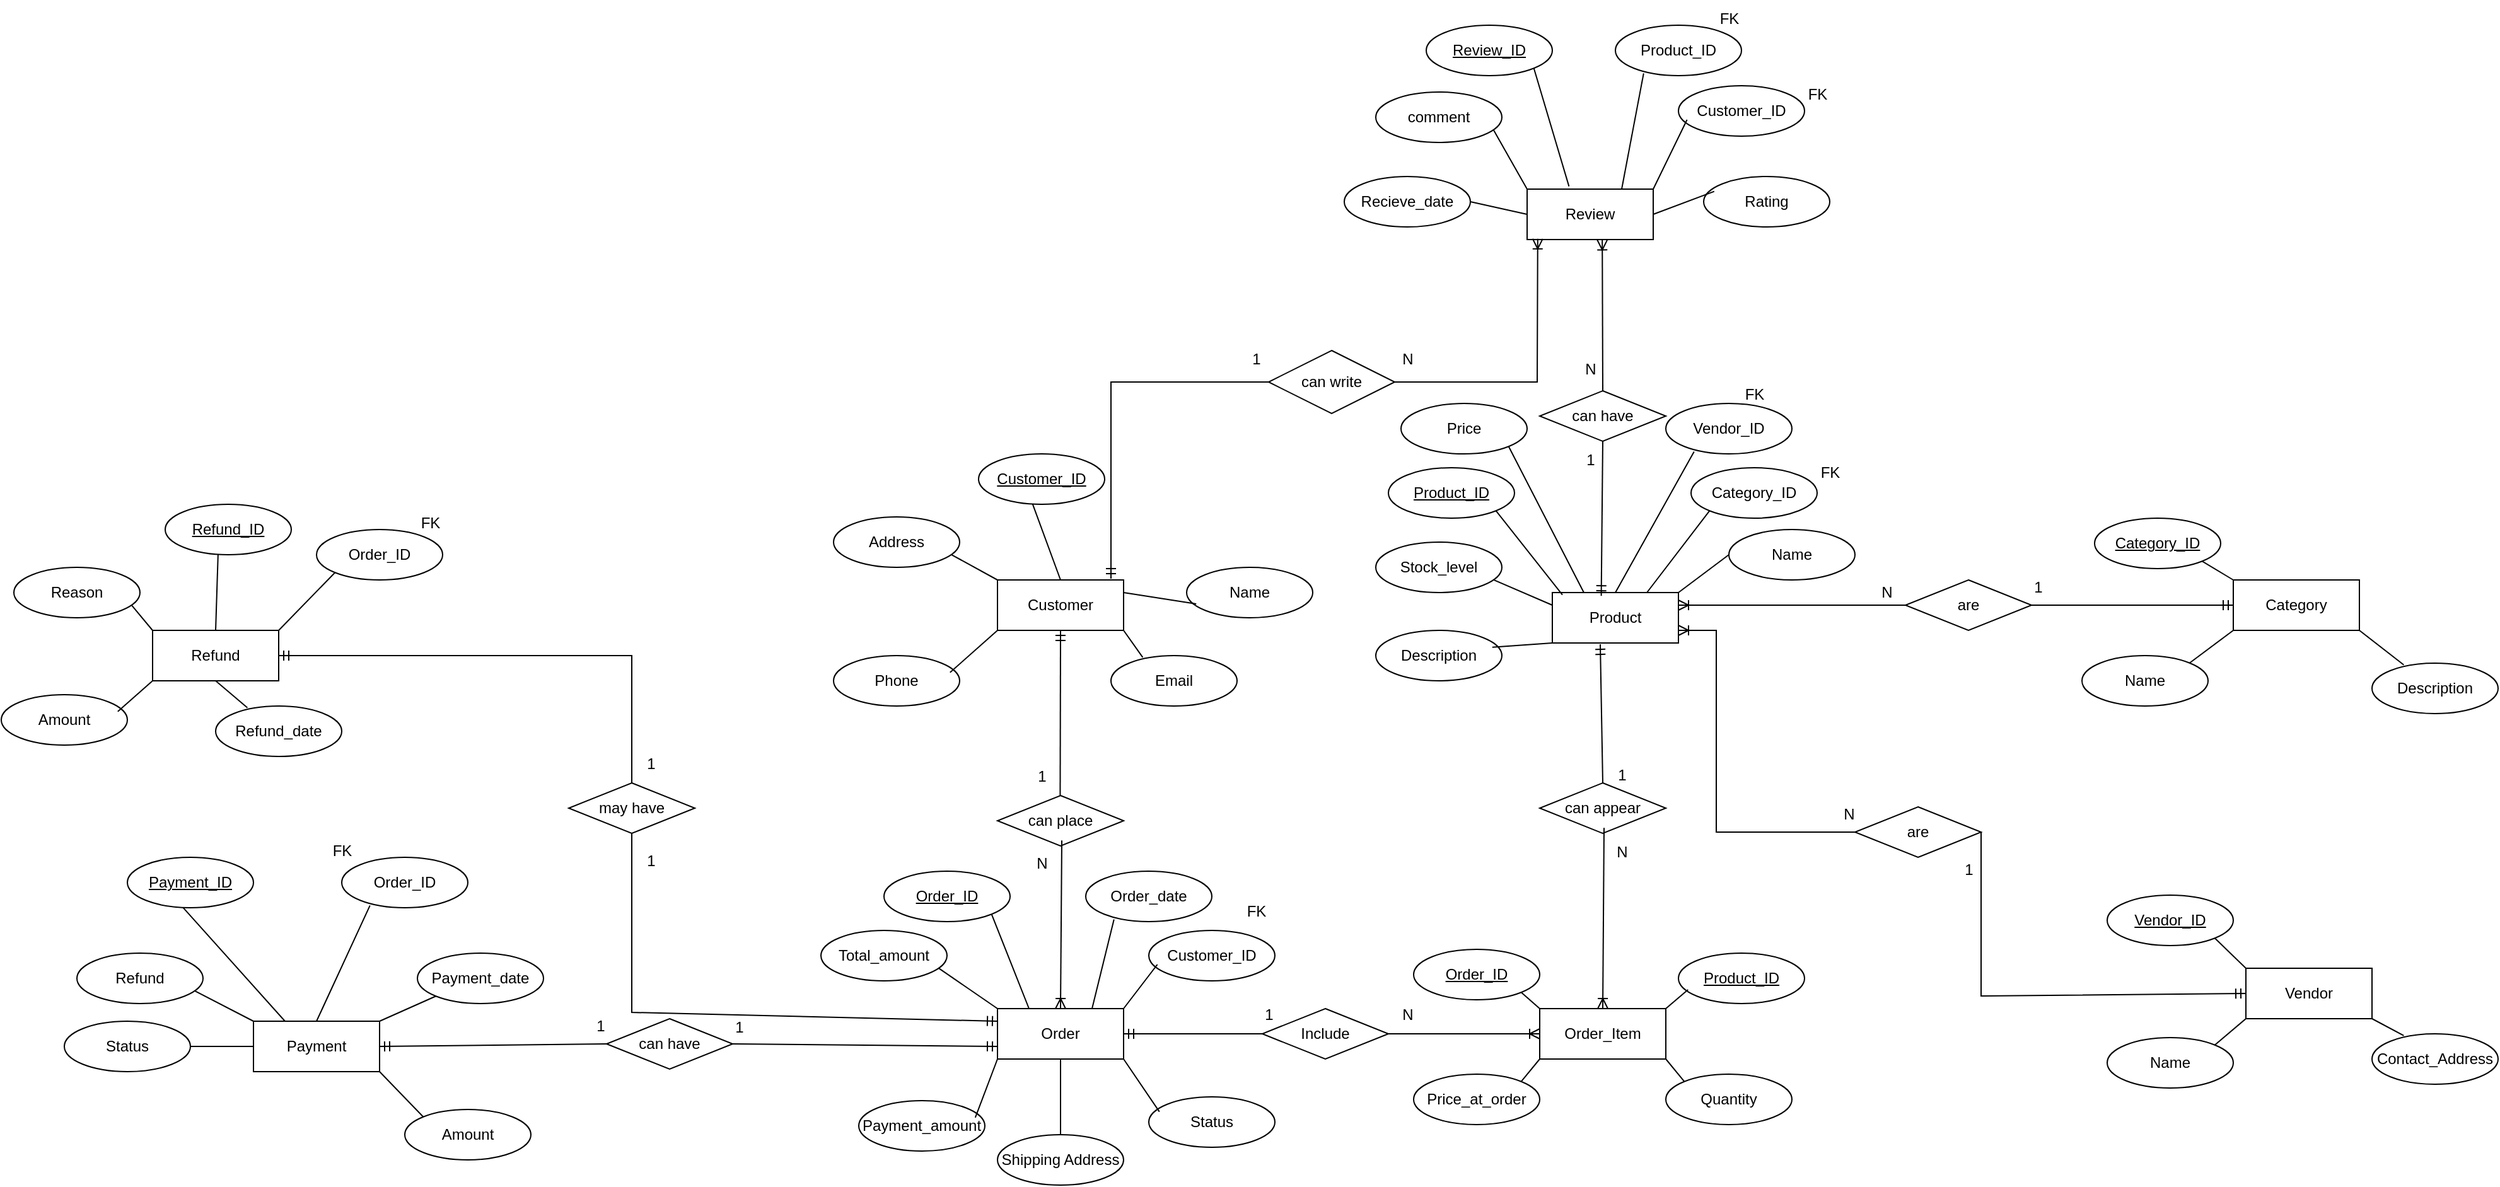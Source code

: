 <mxfile version="27.1.1">
  <diagram name="Page-1" id="1smJJFbX06KqX_8hJyZF">
    <mxGraphModel dx="2276" dy="1851" grid="1" gridSize="10" guides="1" tooltips="1" connect="1" arrows="1" fold="1" page="1" pageScale="1" pageWidth="850" pageHeight="1100" math="0" shadow="0">
      <root>
        <mxCell id="0" />
        <mxCell id="1" parent="0" />
        <mxCell id="BXpB28k5xFH0rU9Z3lLQ-1" value="Address" style="ellipse;whiteSpace=wrap;html=1;align=center;" parent="1" vertex="1">
          <mxGeometry x="60" y="110" width="100" height="40" as="geometry" />
        </mxCell>
        <mxCell id="BXpB28k5xFH0rU9Z3lLQ-2" value="Customer" style="whiteSpace=wrap;html=1;align=center;" parent="1" vertex="1">
          <mxGeometry x="190" y="160" width="100" height="40" as="geometry" />
        </mxCell>
        <mxCell id="BXpB28k5xFH0rU9Z3lLQ-4" value="" style="endArrow=none;html=1;rounded=0;exitX=0.5;exitY=0;exitDx=0;exitDy=0;entryX=0.42;entryY=0.935;entryDx=0;entryDy=0;entryPerimeter=0;" parent="1" source="BXpB28k5xFH0rU9Z3lLQ-2" target="BXpB28k5xFH0rU9Z3lLQ-8" edge="1">
          <mxGeometry width="50" height="50" relative="1" as="geometry">
            <mxPoint x="470" y="290" as="sourcePoint" />
            <mxPoint x="610" y="320" as="targetPoint" />
          </mxGeometry>
        </mxCell>
        <mxCell id="BXpB28k5xFH0rU9Z3lLQ-6" value="Phone" style="ellipse;whiteSpace=wrap;html=1;align=center;" parent="1" vertex="1">
          <mxGeometry x="60" y="220" width="100" height="40" as="geometry" />
        </mxCell>
        <mxCell id="BXpB28k5xFH0rU9Z3lLQ-7" value="Email" style="ellipse;whiteSpace=wrap;html=1;align=center;" parent="1" vertex="1">
          <mxGeometry x="280" y="220" width="100" height="40" as="geometry" />
        </mxCell>
        <mxCell id="BXpB28k5xFH0rU9Z3lLQ-8" value="&lt;u&gt;Customer_ID&lt;/u&gt;" style="ellipse;whiteSpace=wrap;html=1;align=center;" parent="1" vertex="1">
          <mxGeometry x="175" y="60" width="100" height="40" as="geometry" />
        </mxCell>
        <mxCell id="BXpB28k5xFH0rU9Z3lLQ-9" value="Name" style="ellipse;whiteSpace=wrap;html=1;align=center;" parent="1" vertex="1">
          <mxGeometry x="340" y="150" width="100" height="40" as="geometry" />
        </mxCell>
        <mxCell id="BXpB28k5xFH0rU9Z3lLQ-10" value="" style="endArrow=none;html=1;rounded=0;exitX=1;exitY=0.25;exitDx=0;exitDy=0;entryX=0.076;entryY=0.725;entryDx=0;entryDy=0;entryPerimeter=0;" parent="1" source="BXpB28k5xFH0rU9Z3lLQ-2" target="BXpB28k5xFH0rU9Z3lLQ-9" edge="1">
          <mxGeometry width="50" height="50" relative="1" as="geometry">
            <mxPoint x="270" y="193" as="sourcePoint" />
            <mxPoint x="272" y="130" as="targetPoint" />
          </mxGeometry>
        </mxCell>
        <mxCell id="BXpB28k5xFH0rU9Z3lLQ-11" value="" style="endArrow=none;html=1;rounded=0;exitX=0.252;exitY=0.035;exitDx=0;exitDy=0;entryX=1;entryY=1;entryDx=0;entryDy=0;exitPerimeter=0;" parent="1" source="BXpB28k5xFH0rU9Z3lLQ-7" target="BXpB28k5xFH0rU9Z3lLQ-2" edge="1">
          <mxGeometry width="50" height="50" relative="1" as="geometry">
            <mxPoint x="340" y="243" as="sourcePoint" />
            <mxPoint x="342" y="180" as="targetPoint" />
          </mxGeometry>
        </mxCell>
        <mxCell id="BXpB28k5xFH0rU9Z3lLQ-12" value="" style="endArrow=none;html=1;rounded=0;exitX=0.924;exitY=0.335;exitDx=0;exitDy=0;entryX=0;entryY=1;entryDx=0;entryDy=0;exitPerimeter=0;" parent="1" source="BXpB28k5xFH0rU9Z3lLQ-6" target="BXpB28k5xFH0rU9Z3lLQ-2" edge="1">
          <mxGeometry width="50" height="50" relative="1" as="geometry">
            <mxPoint x="190" y="373" as="sourcePoint" />
            <mxPoint x="192" y="310" as="targetPoint" />
          </mxGeometry>
        </mxCell>
        <mxCell id="BXpB28k5xFH0rU9Z3lLQ-13" value="" style="endArrow=none;html=1;rounded=0;exitX=0.932;exitY=0.745;exitDx=0;exitDy=0;exitPerimeter=0;entryX=0;entryY=0;entryDx=0;entryDy=0;" parent="1" source="BXpB28k5xFH0rU9Z3lLQ-1" target="BXpB28k5xFH0rU9Z3lLQ-2" edge="1">
          <mxGeometry width="50" height="50" relative="1" as="geometry">
            <mxPoint x="270" y="373" as="sourcePoint" />
            <mxPoint x="170" y="170" as="targetPoint" />
          </mxGeometry>
        </mxCell>
        <mxCell id="BXpB28k5xFH0rU9Z3lLQ-14" value="Stock_level" style="ellipse;whiteSpace=wrap;html=1;align=center;" parent="1" vertex="1">
          <mxGeometry x="490" y="130" width="100" height="40" as="geometry" />
        </mxCell>
        <mxCell id="BXpB28k5xFH0rU9Z3lLQ-15" value="Product" style="whiteSpace=wrap;html=1;align=center;" parent="1" vertex="1">
          <mxGeometry x="630" y="170" width="100" height="40" as="geometry" />
        </mxCell>
        <mxCell id="BXpB28k5xFH0rU9Z3lLQ-16" value="" style="endArrow=none;html=1;rounded=0;exitX=0.08;exitY=0.045;exitDx=0;exitDy=0;entryX=1;entryY=1;entryDx=0;entryDy=0;exitPerimeter=0;" parent="1" source="BXpB28k5xFH0rU9Z3lLQ-15" target="BXpB28k5xFH0rU9Z3lLQ-19" edge="1">
          <mxGeometry width="50" height="50" relative="1" as="geometry">
            <mxPoint x="930" y="300" as="sourcePoint" />
            <mxPoint x="1070" y="330" as="targetPoint" />
          </mxGeometry>
        </mxCell>
        <mxCell id="BXpB28k5xFH0rU9Z3lLQ-17" value="Description" style="ellipse;whiteSpace=wrap;html=1;align=center;" parent="1" vertex="1">
          <mxGeometry x="490" y="200" width="100" height="40" as="geometry" />
        </mxCell>
        <mxCell id="BXpB28k5xFH0rU9Z3lLQ-18" value="Price" style="ellipse;whiteSpace=wrap;html=1;align=center;" parent="1" vertex="1">
          <mxGeometry x="510" y="20" width="100" height="40" as="geometry" />
        </mxCell>
        <mxCell id="BXpB28k5xFH0rU9Z3lLQ-19" value="&lt;u&gt;Product_ID&lt;/u&gt;" style="ellipse;whiteSpace=wrap;html=1;align=center;" parent="1" vertex="1">
          <mxGeometry x="500" y="71" width="100" height="40" as="geometry" />
        </mxCell>
        <mxCell id="BXpB28k5xFH0rU9Z3lLQ-20" value="Name" style="ellipse;whiteSpace=wrap;html=1;align=center;" parent="1" vertex="1">
          <mxGeometry x="770" y="120" width="100" height="40" as="geometry" />
        </mxCell>
        <mxCell id="BXpB28k5xFH0rU9Z3lLQ-21" value="" style="endArrow=none;html=1;rounded=0;exitX=1;exitY=0;exitDx=0;exitDy=0;entryX=0;entryY=0.5;entryDx=0;entryDy=0;" parent="1" source="BXpB28k5xFH0rU9Z3lLQ-15" target="BXpB28k5xFH0rU9Z3lLQ-20" edge="1">
          <mxGeometry width="50" height="50" relative="1" as="geometry">
            <mxPoint x="730" y="203" as="sourcePoint" />
            <mxPoint x="770" y="130" as="targetPoint" />
          </mxGeometry>
        </mxCell>
        <mxCell id="BXpB28k5xFH0rU9Z3lLQ-22" value="" style="endArrow=none;html=1;rounded=0;exitX=1;exitY=1;exitDx=0;exitDy=0;entryX=0.25;entryY=0;entryDx=0;entryDy=0;" parent="1" source="BXpB28k5xFH0rU9Z3lLQ-18" target="BXpB28k5xFH0rU9Z3lLQ-15" edge="1">
          <mxGeometry width="50" height="50" relative="1" as="geometry">
            <mxPoint x="800" y="253" as="sourcePoint" />
            <mxPoint x="802" y="190" as="targetPoint" />
          </mxGeometry>
        </mxCell>
        <mxCell id="BXpB28k5xFH0rU9Z3lLQ-23" value="" style="endArrow=none;html=1;rounded=0;exitX=0.924;exitY=0.335;exitDx=0;exitDy=0;entryX=0;entryY=1;entryDx=0;entryDy=0;exitPerimeter=0;" parent="1" source="BXpB28k5xFH0rU9Z3lLQ-17" target="BXpB28k5xFH0rU9Z3lLQ-15" edge="1">
          <mxGeometry width="50" height="50" relative="1" as="geometry">
            <mxPoint x="650" y="383" as="sourcePoint" />
            <mxPoint x="652" y="320" as="targetPoint" />
          </mxGeometry>
        </mxCell>
        <mxCell id="BXpB28k5xFH0rU9Z3lLQ-24" value="" style="endArrow=none;html=1;rounded=0;exitX=0.932;exitY=0.745;exitDx=0;exitDy=0;entryX=0;entryY=0.25;entryDx=0;entryDy=0;exitPerimeter=0;" parent="1" source="BXpB28k5xFH0rU9Z3lLQ-14" target="BXpB28k5xFH0rU9Z3lLQ-15" edge="1">
          <mxGeometry width="50" height="50" relative="1" as="geometry">
            <mxPoint x="730" y="383" as="sourcePoint" />
            <mxPoint x="732" y="320" as="targetPoint" />
          </mxGeometry>
        </mxCell>
        <mxCell id="BXpB28k5xFH0rU9Z3lLQ-25" value="Category_ID" style="ellipse;whiteSpace=wrap;html=1;align=center;" parent="1" vertex="1">
          <mxGeometry x="740" y="71" width="100" height="40" as="geometry" />
        </mxCell>
        <mxCell id="BXpB28k5xFH0rU9Z3lLQ-26" value="Vendor_ID" style="ellipse;whiteSpace=wrap;html=1;align=center;" parent="1" vertex="1">
          <mxGeometry x="720" y="20" width="100" height="40" as="geometry" />
        </mxCell>
        <mxCell id="BXpB28k5xFH0rU9Z3lLQ-27" value="" style="endArrow=none;html=1;rounded=0;exitX=0.5;exitY=0;exitDx=0;exitDy=0;entryX=0.224;entryY=0.955;entryDx=0;entryDy=0;entryPerimeter=0;" parent="1" source="BXpB28k5xFH0rU9Z3lLQ-15" target="BXpB28k5xFH0rU9Z3lLQ-26" edge="1">
          <mxGeometry width="50" height="50" relative="1" as="geometry">
            <mxPoint x="776" y="135" as="sourcePoint" />
            <mxPoint x="690" y="100" as="targetPoint" />
          </mxGeometry>
        </mxCell>
        <mxCell id="BXpB28k5xFH0rU9Z3lLQ-28" value="" style="endArrow=none;html=1;rounded=0;exitX=0.75;exitY=0;exitDx=0;exitDy=0;entryX=0;entryY=1;entryDx=0;entryDy=0;" parent="1" source="BXpB28k5xFH0rU9Z3lLQ-15" target="BXpB28k5xFH0rU9Z3lLQ-25" edge="1">
          <mxGeometry width="50" height="50" relative="1" as="geometry">
            <mxPoint x="816" y="175" as="sourcePoint" />
            <mxPoint x="730" y="140" as="targetPoint" />
          </mxGeometry>
        </mxCell>
        <mxCell id="BXpB28k5xFH0rU9Z3lLQ-29" value="FK" style="text;html=1;align=center;verticalAlign=middle;resizable=0;points=[];autosize=1;strokeColor=none;fillColor=none;" parent="1" vertex="1">
          <mxGeometry x="830" y="60" width="40" height="30" as="geometry" />
        </mxCell>
        <mxCell id="BXpB28k5xFH0rU9Z3lLQ-30" value="FK" style="text;html=1;align=center;verticalAlign=middle;resizable=0;points=[];autosize=1;strokeColor=none;fillColor=none;" parent="1" vertex="1">
          <mxGeometry x="770" y="-2" width="40" height="30" as="geometry" />
        </mxCell>
        <mxCell id="BXpB28k5xFH0rU9Z3lLQ-31" value="Total_amount" style="ellipse;whiteSpace=wrap;html=1;align=center;" parent="1" vertex="1">
          <mxGeometry x="50" y="438" width="100" height="40" as="geometry" />
        </mxCell>
        <mxCell id="BXpB28k5xFH0rU9Z3lLQ-32" value="Order" style="whiteSpace=wrap;html=1;align=center;" parent="1" vertex="1">
          <mxGeometry x="190" y="500" width="100" height="40" as="geometry" />
        </mxCell>
        <mxCell id="BXpB28k5xFH0rU9Z3lLQ-33" value="" style="endArrow=none;html=1;rounded=0;exitX=0.25;exitY=0;exitDx=0;exitDy=0;entryX=1;entryY=1;entryDx=0;entryDy=0;" parent="1" source="BXpB28k5xFH0rU9Z3lLQ-32" target="BXpB28k5xFH0rU9Z3lLQ-36" edge="1">
          <mxGeometry width="50" height="50" relative="1" as="geometry">
            <mxPoint x="490" y="630" as="sourcePoint" />
            <mxPoint x="630" y="660" as="targetPoint" />
          </mxGeometry>
        </mxCell>
        <mxCell id="BXpB28k5xFH0rU9Z3lLQ-34" value="Payment_amount" style="ellipse;whiteSpace=wrap;html=1;align=center;" parent="1" vertex="1">
          <mxGeometry x="80" y="573" width="100" height="40" as="geometry" />
        </mxCell>
        <mxCell id="BXpB28k5xFH0rU9Z3lLQ-35" value="Shipping Address" style="ellipse;whiteSpace=wrap;html=1;align=center;" parent="1" vertex="1">
          <mxGeometry x="190" y="600" width="100" height="40" as="geometry" />
        </mxCell>
        <mxCell id="BXpB28k5xFH0rU9Z3lLQ-36" value="&lt;u&gt;Order_ID&lt;/u&gt;" style="ellipse;whiteSpace=wrap;html=1;align=center;" parent="1" vertex="1">
          <mxGeometry x="100" y="391" width="100" height="40" as="geometry" />
        </mxCell>
        <mxCell id="BXpB28k5xFH0rU9Z3lLQ-37" value="Status" style="ellipse;whiteSpace=wrap;html=1;align=center;" parent="1" vertex="1">
          <mxGeometry x="310" y="570" width="100" height="40" as="geometry" />
        </mxCell>
        <mxCell id="BXpB28k5xFH0rU9Z3lLQ-38" value="" style="endArrow=none;html=1;rounded=0;entryX=0.084;entryY=0.295;entryDx=0;entryDy=0;entryPerimeter=0;exitX=1;exitY=1;exitDx=0;exitDy=0;" parent="1" source="BXpB28k5xFH0rU9Z3lLQ-32" target="BXpB28k5xFH0rU9Z3lLQ-37" edge="1">
          <mxGeometry width="50" height="50" relative="1" as="geometry">
            <mxPoint x="290" y="530" as="sourcePoint" />
            <mxPoint x="327.6" y="479" as="targetPoint" />
          </mxGeometry>
        </mxCell>
        <mxCell id="BXpB28k5xFH0rU9Z3lLQ-39" value="" style="endArrow=none;html=1;rounded=0;exitX=0.5;exitY=0;exitDx=0;exitDy=0;entryX=0.5;entryY=1;entryDx=0;entryDy=0;" parent="1" source="BXpB28k5xFH0rU9Z3lLQ-35" target="BXpB28k5xFH0rU9Z3lLQ-32" edge="1">
          <mxGeometry width="50" height="50" relative="1" as="geometry">
            <mxPoint x="360" y="583" as="sourcePoint" />
            <mxPoint x="362" y="520" as="targetPoint" />
          </mxGeometry>
        </mxCell>
        <mxCell id="BXpB28k5xFH0rU9Z3lLQ-40" value="" style="endArrow=none;html=1;rounded=0;exitX=0.924;exitY=0.335;exitDx=0;exitDy=0;entryX=0;entryY=1;entryDx=0;entryDy=0;exitPerimeter=0;" parent="1" source="BXpB28k5xFH0rU9Z3lLQ-34" target="BXpB28k5xFH0rU9Z3lLQ-32" edge="1">
          <mxGeometry width="50" height="50" relative="1" as="geometry">
            <mxPoint x="210" y="713" as="sourcePoint" />
            <mxPoint x="212" y="650" as="targetPoint" />
          </mxGeometry>
        </mxCell>
        <mxCell id="BXpB28k5xFH0rU9Z3lLQ-41" value="" style="endArrow=none;html=1;rounded=0;exitX=0.932;exitY=0.745;exitDx=0;exitDy=0;exitPerimeter=0;entryX=0;entryY=0;entryDx=0;entryDy=0;" parent="1" source="BXpB28k5xFH0rU9Z3lLQ-31" target="BXpB28k5xFH0rU9Z3lLQ-32" edge="1">
          <mxGeometry width="50" height="50" relative="1" as="geometry">
            <mxPoint x="290" y="713" as="sourcePoint" />
            <mxPoint x="180" y="500" as="targetPoint" />
          </mxGeometry>
        </mxCell>
        <mxCell id="BXpB28k5xFH0rU9Z3lLQ-42" value="Customer_ID" style="ellipse;whiteSpace=wrap;html=1;align=center;" parent="1" vertex="1">
          <mxGeometry x="310" y="438" width="100" height="40" as="geometry" />
        </mxCell>
        <mxCell id="BXpB28k5xFH0rU9Z3lLQ-43" value="Order_date" style="ellipse;whiteSpace=wrap;html=1;align=center;" parent="1" vertex="1">
          <mxGeometry x="260" y="391" width="100" height="40" as="geometry" />
        </mxCell>
        <mxCell id="BXpB28k5xFH0rU9Z3lLQ-44" value="" style="endArrow=none;html=1;rounded=0;exitX=0.75;exitY=0;exitDx=0;exitDy=0;entryX=0.224;entryY=0.955;entryDx=0;entryDy=0;entryPerimeter=0;" parent="1" source="BXpB28k5xFH0rU9Z3lLQ-32" target="BXpB28k5xFH0rU9Z3lLQ-43" edge="1">
          <mxGeometry width="50" height="50" relative="1" as="geometry">
            <mxPoint x="336" y="465" as="sourcePoint" />
            <mxPoint x="250" y="430" as="targetPoint" />
          </mxGeometry>
        </mxCell>
        <mxCell id="BXpB28k5xFH0rU9Z3lLQ-45" value="" style="endArrow=none;html=1;rounded=0;exitX=1;exitY=0;exitDx=0;exitDy=0;entryX=0.068;entryY=0.675;entryDx=0;entryDy=0;entryPerimeter=0;" parent="1" source="BXpB28k5xFH0rU9Z3lLQ-32" target="BXpB28k5xFH0rU9Z3lLQ-42" edge="1">
          <mxGeometry width="50" height="50" relative="1" as="geometry">
            <mxPoint x="376" y="505" as="sourcePoint" />
            <mxPoint x="290" y="470" as="targetPoint" />
          </mxGeometry>
        </mxCell>
        <mxCell id="BXpB28k5xFH0rU9Z3lLQ-46" value="FK" style="text;html=1;align=center;verticalAlign=middle;resizable=0;points=[];autosize=1;strokeColor=none;fillColor=none;" parent="1" vertex="1">
          <mxGeometry x="375" y="408" width="40" height="30" as="geometry" />
        </mxCell>
        <mxCell id="BXpB28k5xFH0rU9Z3lLQ-48" value="Price_at_order" style="ellipse;whiteSpace=wrap;html=1;align=center;" parent="1" vertex="1">
          <mxGeometry x="520" y="552" width="100" height="40" as="geometry" />
        </mxCell>
        <mxCell id="BXpB28k5xFH0rU9Z3lLQ-49" value="Order_Item" style="whiteSpace=wrap;html=1;align=center;" parent="1" vertex="1">
          <mxGeometry x="620" y="500" width="100" height="40" as="geometry" />
        </mxCell>
        <mxCell id="BXpB28k5xFH0rU9Z3lLQ-50" value="" style="endArrow=none;html=1;rounded=0;entryX=1;entryY=1;entryDx=0;entryDy=0;exitX=0;exitY=0;exitDx=0;exitDy=0;" parent="1" source="BXpB28k5xFH0rU9Z3lLQ-49" target="BXpB28k5xFH0rU9Z3lLQ-53" edge="1">
          <mxGeometry width="50" height="50" relative="1" as="geometry">
            <mxPoint x="600" y="502" as="sourcePoint" />
            <mxPoint x="1070" y="663" as="targetPoint" />
          </mxGeometry>
        </mxCell>
        <mxCell id="BXpB28k5xFH0rU9Z3lLQ-52" value="Quantity" style="ellipse;whiteSpace=wrap;html=1;align=center;" parent="1" vertex="1">
          <mxGeometry x="720" y="552" width="100" height="40" as="geometry" />
        </mxCell>
        <mxCell id="BXpB28k5xFH0rU9Z3lLQ-53" value="&lt;u&gt;Order_ID&lt;/u&gt;" style="ellipse;whiteSpace=wrap;html=1;align=center;" parent="1" vertex="1">
          <mxGeometry x="520" y="453" width="100" height="40" as="geometry" />
        </mxCell>
        <mxCell id="BXpB28k5xFH0rU9Z3lLQ-54" value="&lt;u&gt;Product_ID&lt;/u&gt;" style="ellipse;whiteSpace=wrap;html=1;align=center;" parent="1" vertex="1">
          <mxGeometry x="730" y="456" width="100" height="40" as="geometry" />
        </mxCell>
        <mxCell id="BXpB28k5xFH0rU9Z3lLQ-55" value="" style="endArrow=none;html=1;rounded=0;entryX=0.076;entryY=0.725;entryDx=0;entryDy=0;entryPerimeter=0;exitX=1;exitY=0;exitDx=0;exitDy=0;" parent="1" source="BXpB28k5xFH0rU9Z3lLQ-49" target="BXpB28k5xFH0rU9Z3lLQ-54" edge="1">
          <mxGeometry width="50" height="50" relative="1" as="geometry">
            <mxPoint x="714" y="470" as="sourcePoint" />
            <mxPoint x="732" y="473" as="targetPoint" />
          </mxGeometry>
        </mxCell>
        <mxCell id="BXpB28k5xFH0rU9Z3lLQ-56" value="" style="endArrow=none;html=1;rounded=0;exitX=0;exitY=0;exitDx=0;exitDy=0;entryX=1;entryY=1;entryDx=0;entryDy=0;" parent="1" source="BXpB28k5xFH0rU9Z3lLQ-52" target="BXpB28k5xFH0rU9Z3lLQ-49" edge="1">
          <mxGeometry width="50" height="50" relative="1" as="geometry">
            <mxPoint x="800" y="586" as="sourcePoint" />
            <mxPoint x="710" y="564" as="targetPoint" />
          </mxGeometry>
        </mxCell>
        <mxCell id="BXpB28k5xFH0rU9Z3lLQ-58" value="" style="endArrow=none;html=1;rounded=0;exitX=1;exitY=0;exitDx=0;exitDy=0;entryX=0;entryY=1;entryDx=0;entryDy=0;" parent="1" source="BXpB28k5xFH0rU9Z3lLQ-48" target="BXpB28k5xFH0rU9Z3lLQ-49" edge="1">
          <mxGeometry width="50" height="50" relative="1" as="geometry">
            <mxPoint x="730" y="716" as="sourcePoint" />
            <mxPoint x="732" y="653" as="targetPoint" />
          </mxGeometry>
        </mxCell>
        <mxCell id="BXpB28k5xFH0rU9Z3lLQ-59" value="Name" style="ellipse;whiteSpace=wrap;html=1;align=center;" parent="1" vertex="1">
          <mxGeometry x="1050" y="220" width="100" height="40" as="geometry" />
        </mxCell>
        <mxCell id="BXpB28k5xFH0rU9Z3lLQ-60" value="Category" style="whiteSpace=wrap;html=1;align=center;" parent="1" vertex="1">
          <mxGeometry x="1170" y="160" width="100" height="40" as="geometry" />
        </mxCell>
        <mxCell id="BXpB28k5xFH0rU9Z3lLQ-61" value="" style="endArrow=none;html=1;rounded=0;entryX=1;entryY=1;entryDx=0;entryDy=0;exitX=0;exitY=0;exitDx=0;exitDy=0;" parent="1" source="BXpB28k5xFH0rU9Z3lLQ-60" target="BXpB28k5xFH0rU9Z3lLQ-63" edge="1">
          <mxGeometry width="50" height="50" relative="1" as="geometry">
            <mxPoint x="1180" y="140" as="sourcePoint" />
            <mxPoint x="1610" y="326" as="targetPoint" />
          </mxGeometry>
        </mxCell>
        <mxCell id="BXpB28k5xFH0rU9Z3lLQ-62" value="Description" style="ellipse;whiteSpace=wrap;html=1;align=center;" parent="1" vertex="1">
          <mxGeometry x="1280" y="226" width="100" height="40" as="geometry" />
        </mxCell>
        <mxCell id="BXpB28k5xFH0rU9Z3lLQ-63" value="&lt;u&gt;Category_ID&lt;/u&gt;" style="ellipse;whiteSpace=wrap;html=1;align=center;" parent="1" vertex="1">
          <mxGeometry x="1060" y="111" width="100" height="40" as="geometry" />
        </mxCell>
        <mxCell id="BXpB28k5xFH0rU9Z3lLQ-66" value="" style="endArrow=none;html=1;rounded=0;exitX=0.252;exitY=0.035;exitDx=0;exitDy=0;entryX=1;entryY=1;entryDx=0;entryDy=0;exitPerimeter=0;" parent="1" source="BXpB28k5xFH0rU9Z3lLQ-62" target="BXpB28k5xFH0rU9Z3lLQ-60" edge="1">
          <mxGeometry width="50" height="50" relative="1" as="geometry">
            <mxPoint x="1340" y="249" as="sourcePoint" />
            <mxPoint x="1342" y="186" as="targetPoint" />
          </mxGeometry>
        </mxCell>
        <mxCell id="BXpB28k5xFH0rU9Z3lLQ-67" value="" style="endArrow=none;html=1;rounded=0;exitX=1;exitY=0;exitDx=0;exitDy=0;entryX=0;entryY=1;entryDx=0;entryDy=0;" parent="1" source="BXpB28k5xFH0rU9Z3lLQ-59" target="BXpB28k5xFH0rU9Z3lLQ-60" edge="1">
          <mxGeometry width="50" height="50" relative="1" as="geometry">
            <mxPoint x="1270" y="379" as="sourcePoint" />
            <mxPoint x="1272" y="316" as="targetPoint" />
          </mxGeometry>
        </mxCell>
        <mxCell id="BXpB28k5xFH0rU9Z3lLQ-68" value="Name" style="ellipse;whiteSpace=wrap;html=1;align=center;" parent="1" vertex="1">
          <mxGeometry x="1070" y="523" width="100" height="40" as="geometry" />
        </mxCell>
        <mxCell id="BXpB28k5xFH0rU9Z3lLQ-69" value="Vendor" style="whiteSpace=wrap;html=1;align=center;" parent="1" vertex="1">
          <mxGeometry x="1180" y="468" width="100" height="40" as="geometry" />
        </mxCell>
        <mxCell id="BXpB28k5xFH0rU9Z3lLQ-70" value="" style="endArrow=none;html=1;rounded=0;entryX=1;entryY=1;entryDx=0;entryDy=0;exitX=0;exitY=0;exitDx=0;exitDy=0;" parent="1" source="BXpB28k5xFH0rU9Z3lLQ-69" target="BXpB28k5xFH0rU9Z3lLQ-72" edge="1">
          <mxGeometry width="50" height="50" relative="1" as="geometry">
            <mxPoint x="1160" y="470" as="sourcePoint" />
            <mxPoint x="1620" y="616" as="targetPoint" />
          </mxGeometry>
        </mxCell>
        <mxCell id="BXpB28k5xFH0rU9Z3lLQ-71" value="Contact_Address" style="ellipse;whiteSpace=wrap;html=1;align=center;" parent="1" vertex="1">
          <mxGeometry x="1280" y="520" width="100" height="40" as="geometry" />
        </mxCell>
        <mxCell id="BXpB28k5xFH0rU9Z3lLQ-72" value="&lt;u&gt;Vendor_ID&lt;/u&gt;" style="ellipse;whiteSpace=wrap;html=1;align=center;" parent="1" vertex="1">
          <mxGeometry x="1070" y="410" width="100" height="40" as="geometry" />
        </mxCell>
        <mxCell id="BXpB28k5xFH0rU9Z3lLQ-73" value="" style="endArrow=none;html=1;rounded=0;exitX=0.252;exitY=0.035;exitDx=0;exitDy=0;exitPerimeter=0;entryX=1;entryY=1;entryDx=0;entryDy=0;" parent="1" source="BXpB28k5xFH0rU9Z3lLQ-71" target="BXpB28k5xFH0rU9Z3lLQ-69" edge="1">
          <mxGeometry width="50" height="50" relative="1" as="geometry">
            <mxPoint x="1350" y="539" as="sourcePoint" />
            <mxPoint x="1310" y="480" as="targetPoint" />
          </mxGeometry>
        </mxCell>
        <mxCell id="BXpB28k5xFH0rU9Z3lLQ-74" value="" style="endArrow=none;html=1;rounded=0;exitX=1;exitY=0;exitDx=0;exitDy=0;entryX=0;entryY=1;entryDx=0;entryDy=0;" parent="1" source="BXpB28k5xFH0rU9Z3lLQ-68" target="BXpB28k5xFH0rU9Z3lLQ-69" edge="1">
          <mxGeometry width="50" height="50" relative="1" as="geometry">
            <mxPoint x="1280" y="669" as="sourcePoint" />
            <mxPoint x="1160" y="510" as="targetPoint" />
          </mxGeometry>
        </mxCell>
        <mxCell id="BXpB28k5xFH0rU9Z3lLQ-75" value="" style="endArrow=ERmandOne;html=1;rounded=0;exitX=0.497;exitY=0.157;exitDx=0;exitDy=0;exitPerimeter=0;endFill=0;entryX=0.5;entryY=1;entryDx=0;entryDy=0;" parent="1" source="BXpB28k5xFH0rU9Z3lLQ-77" target="BXpB28k5xFH0rU9Z3lLQ-2" edge="1">
          <mxGeometry width="50" height="50" relative="1" as="geometry">
            <mxPoint x="220" y="320" as="sourcePoint" />
            <mxPoint x="220" y="201" as="targetPoint" />
          </mxGeometry>
        </mxCell>
        <mxCell id="BXpB28k5xFH0rU9Z3lLQ-77" value="can place" style="shape=rhombus;perimeter=rhombusPerimeter;whiteSpace=wrap;html=1;align=center;" parent="1" vertex="1">
          <mxGeometry x="190" y="331" width="100" height="40" as="geometry" />
        </mxCell>
        <mxCell id="BXpB28k5xFH0rU9Z3lLQ-78" value="" style="endArrow=none;html=1;rounded=0;exitX=0.5;exitY=0;exitDx=0;exitDy=0;entryX=0.51;entryY=0.89;entryDx=0;entryDy=0;entryPerimeter=0;endFill=0;startFill=0;startArrow=ERoneToMany;" parent="1" source="BXpB28k5xFH0rU9Z3lLQ-32" target="BXpB28k5xFH0rU9Z3lLQ-77" edge="1">
          <mxGeometry width="50" height="50" relative="1" as="geometry">
            <mxPoint x="190" y="528" as="sourcePoint" />
            <mxPoint x="190" y="400" as="targetPoint" />
          </mxGeometry>
        </mxCell>
        <mxCell id="BXpB28k5xFH0rU9Z3lLQ-79" value="Include" style="shape=rhombus;perimeter=rhombusPerimeter;whiteSpace=wrap;html=1;align=center;" parent="1" vertex="1">
          <mxGeometry x="400" y="500" width="100" height="40" as="geometry" />
        </mxCell>
        <mxCell id="BXpB28k5xFH0rU9Z3lLQ-80" value="" style="endArrow=ERmandOne;html=1;rounded=0;endFill=0;entryX=1;entryY=0.5;entryDx=0;entryDy=0;exitX=0;exitY=0.5;exitDx=0;exitDy=0;" parent="1" source="BXpB28k5xFH0rU9Z3lLQ-79" target="BXpB28k5xFH0rU9Z3lLQ-32" edge="1">
          <mxGeometry width="50" height="50" relative="1" as="geometry">
            <mxPoint x="390" y="530" as="sourcePoint" />
            <mxPoint x="330" y="500" as="targetPoint" />
          </mxGeometry>
        </mxCell>
        <mxCell id="BXpB28k5xFH0rU9Z3lLQ-81" value="" style="endArrow=none;html=1;rounded=0;endFill=0;startFill=0;startArrow=ERoneToMany;exitX=0;exitY=0.5;exitDx=0;exitDy=0;entryX=1;entryY=0.5;entryDx=0;entryDy=0;" parent="1" source="BXpB28k5xFH0rU9Z3lLQ-49" target="BXpB28k5xFH0rU9Z3lLQ-79" edge="1">
          <mxGeometry width="50" height="50" relative="1" as="geometry">
            <mxPoint x="700" y="521" as="sourcePoint" />
            <mxPoint x="500" y="550" as="targetPoint" />
          </mxGeometry>
        </mxCell>
        <mxCell id="BXpB28k5xFH0rU9Z3lLQ-83" value="can appear" style="shape=rhombus;perimeter=rhombusPerimeter;whiteSpace=wrap;html=1;align=center;" parent="1" vertex="1">
          <mxGeometry x="620" y="321" width="100" height="40" as="geometry" />
        </mxCell>
        <mxCell id="BXpB28k5xFH0rU9Z3lLQ-84" value="" style="endArrow=none;html=1;rounded=0;entryX=0.51;entryY=0.89;entryDx=0;entryDy=0;entryPerimeter=0;endFill=0;startFill=0;startArrow=ERoneToMany;exitX=0.5;exitY=0;exitDx=0;exitDy=0;" parent="1" source="BXpB28k5xFH0rU9Z3lLQ-49" target="BXpB28k5xFH0rU9Z3lLQ-83" edge="1">
          <mxGeometry width="50" height="50" relative="1" as="geometry">
            <mxPoint x="671" y="500" as="sourcePoint" />
            <mxPoint x="660" y="395" as="targetPoint" />
          </mxGeometry>
        </mxCell>
        <mxCell id="BXpB28k5xFH0rU9Z3lLQ-85" value="" style="endArrow=ERmandOne;html=1;rounded=0;exitX=0.5;exitY=0;exitDx=0;exitDy=0;endFill=0;entryX=0.38;entryY=1.025;entryDx=0;entryDy=0;entryPerimeter=0;" parent="1" source="BXpB28k5xFH0rU9Z3lLQ-83" target="BXpB28k5xFH0rU9Z3lLQ-15" edge="1">
          <mxGeometry width="50" height="50" relative="1" as="geometry">
            <mxPoint x="660" y="395" as="sourcePoint" />
            <mxPoint x="660" y="240" as="targetPoint" />
          </mxGeometry>
        </mxCell>
        <mxCell id="BXpB28k5xFH0rU9Z3lLQ-86" value="are" style="shape=rhombus;perimeter=rhombusPerimeter;whiteSpace=wrap;html=1;align=center;rotation=0;" parent="1" vertex="1">
          <mxGeometry x="870" y="340" width="100" height="40" as="geometry" />
        </mxCell>
        <mxCell id="BXpB28k5xFH0rU9Z3lLQ-87" value="" style="endArrow=none;html=1;rounded=0;endFill=0;startFill=0;startArrow=ERoneToMany;entryX=0;entryY=0.5;entryDx=0;entryDy=0;exitX=1;exitY=0.75;exitDx=0;exitDy=0;" parent="1" source="BXpB28k5xFH0rU9Z3lLQ-15" target="BXpB28k5xFH0rU9Z3lLQ-86" edge="1">
          <mxGeometry width="50" height="50" relative="1" as="geometry">
            <mxPoint x="760" y="210" as="sourcePoint" />
            <mxPoint x="840" y="390" as="targetPoint" />
            <Array as="points">
              <mxPoint x="760" y="200" />
              <mxPoint x="760" y="360" />
            </Array>
          </mxGeometry>
        </mxCell>
        <mxCell id="BXpB28k5xFH0rU9Z3lLQ-88" value="" style="endArrow=ERmandOne;html=1;rounded=0;endFill=0;exitX=1;exitY=0.5;exitDx=0;exitDy=0;entryX=0;entryY=0.5;entryDx=0;entryDy=0;" parent="1" source="BXpB28k5xFH0rU9Z3lLQ-86" target="BXpB28k5xFH0rU9Z3lLQ-69" edge="1">
          <mxGeometry width="50" height="50" relative="1" as="geometry">
            <mxPoint x="1000" y="360" as="sourcePoint" />
            <mxPoint x="1140" y="480" as="targetPoint" />
            <Array as="points">
              <mxPoint x="970" y="490" />
            </Array>
          </mxGeometry>
        </mxCell>
        <mxCell id="BXpB28k5xFH0rU9Z3lLQ-89" value="comment" style="ellipse;whiteSpace=wrap;html=1;align=center;" parent="1" vertex="1">
          <mxGeometry x="490" y="-227" width="100" height="40" as="geometry" />
        </mxCell>
        <mxCell id="BXpB28k5xFH0rU9Z3lLQ-90" value="Review" style="whiteSpace=wrap;html=1;align=center;" parent="1" vertex="1">
          <mxGeometry x="610" y="-150" width="100" height="40" as="geometry" />
        </mxCell>
        <mxCell id="BXpB28k5xFH0rU9Z3lLQ-91" value="" style="endArrow=none;html=1;rounded=0;exitX=0.332;exitY=-0.055;exitDx=0;exitDy=0;entryX=1;entryY=1;entryDx=0;entryDy=0;exitPerimeter=0;" parent="1" source="BXpB28k5xFH0rU9Z3lLQ-90" target="BXpB28k5xFH0rU9Z3lLQ-94" edge="1">
          <mxGeometry width="50" height="50" relative="1" as="geometry">
            <mxPoint x="910" y="-20" as="sourcePoint" />
            <mxPoint x="1050" y="10" as="targetPoint" />
          </mxGeometry>
        </mxCell>
        <mxCell id="BXpB28k5xFH0rU9Z3lLQ-92" value="Recieve_date" style="ellipse;whiteSpace=wrap;html=1;align=center;" parent="1" vertex="1">
          <mxGeometry x="465" y="-160" width="100" height="40" as="geometry" />
        </mxCell>
        <mxCell id="BXpB28k5xFH0rU9Z3lLQ-94" value="&lt;u&gt;Review_ID&lt;/u&gt;" style="ellipse;whiteSpace=wrap;html=1;align=center;" parent="1" vertex="1">
          <mxGeometry x="530" y="-280" width="100" height="40" as="geometry" />
        </mxCell>
        <mxCell id="BXpB28k5xFH0rU9Z3lLQ-95" value="Rating" style="ellipse;whiteSpace=wrap;html=1;align=center;" parent="1" vertex="1">
          <mxGeometry x="750" y="-160" width="100" height="40" as="geometry" />
        </mxCell>
        <mxCell id="BXpB28k5xFH0rU9Z3lLQ-96" value="" style="endArrow=none;html=1;rounded=0;entryX=0.084;entryY=0.295;entryDx=0;entryDy=0;entryPerimeter=0;exitX=1;exitY=0.5;exitDx=0;exitDy=0;" parent="1" source="BXpB28k5xFH0rU9Z3lLQ-90" target="BXpB28k5xFH0rU9Z3lLQ-95" edge="1">
          <mxGeometry width="50" height="50" relative="1" as="geometry">
            <mxPoint x="710" y="-120" as="sourcePoint" />
            <mxPoint x="747.6" y="-171" as="targetPoint" />
          </mxGeometry>
        </mxCell>
        <mxCell id="BXpB28k5xFH0rU9Z3lLQ-98" value="" style="endArrow=none;html=1;rounded=0;exitX=1;exitY=0.5;exitDx=0;exitDy=0;entryX=0;entryY=0.5;entryDx=0;entryDy=0;" parent="1" source="BXpB28k5xFH0rU9Z3lLQ-92" target="BXpB28k5xFH0rU9Z3lLQ-90" edge="1">
          <mxGeometry width="50" height="50" relative="1" as="geometry">
            <mxPoint x="630" y="63" as="sourcePoint" />
            <mxPoint x="632" as="targetPoint" />
          </mxGeometry>
        </mxCell>
        <mxCell id="BXpB28k5xFH0rU9Z3lLQ-99" value="" style="endArrow=none;html=1;rounded=0;exitX=0.932;exitY=0.745;exitDx=0;exitDy=0;entryX=0;entryY=0;entryDx=0;entryDy=0;exitPerimeter=0;" parent="1" source="BXpB28k5xFH0rU9Z3lLQ-89" target="BXpB28k5xFH0rU9Z3lLQ-90" edge="1">
          <mxGeometry width="50" height="50" relative="1" as="geometry">
            <mxPoint x="710" y="63" as="sourcePoint" />
            <mxPoint x="712" as="targetPoint" />
          </mxGeometry>
        </mxCell>
        <mxCell id="BXpB28k5xFH0rU9Z3lLQ-100" value="Customer_ID" style="ellipse;whiteSpace=wrap;html=1;align=center;" parent="1" vertex="1">
          <mxGeometry x="730" y="-232" width="100" height="40" as="geometry" />
        </mxCell>
        <mxCell id="BXpB28k5xFH0rU9Z3lLQ-101" value="Product_ID" style="ellipse;whiteSpace=wrap;html=1;align=center;" parent="1" vertex="1">
          <mxGeometry x="680" y="-280" width="100" height="40" as="geometry" />
        </mxCell>
        <mxCell id="BXpB28k5xFH0rU9Z3lLQ-102" value="" style="endArrow=none;html=1;rounded=0;exitX=0.75;exitY=0;exitDx=0;exitDy=0;entryX=0.224;entryY=0.955;entryDx=0;entryDy=0;entryPerimeter=0;" parent="1" source="BXpB28k5xFH0rU9Z3lLQ-90" target="BXpB28k5xFH0rU9Z3lLQ-101" edge="1">
          <mxGeometry width="50" height="50" relative="1" as="geometry">
            <mxPoint x="756" y="-185" as="sourcePoint" />
            <mxPoint x="670" y="-220" as="targetPoint" />
          </mxGeometry>
        </mxCell>
        <mxCell id="BXpB28k5xFH0rU9Z3lLQ-103" value="" style="endArrow=none;html=1;rounded=0;exitX=1;exitY=0;exitDx=0;exitDy=0;entryX=0.068;entryY=0.675;entryDx=0;entryDy=0;entryPerimeter=0;" parent="1" source="BXpB28k5xFH0rU9Z3lLQ-90" target="BXpB28k5xFH0rU9Z3lLQ-100" edge="1">
          <mxGeometry width="50" height="50" relative="1" as="geometry">
            <mxPoint x="796" y="-145" as="sourcePoint" />
            <mxPoint x="710" y="-180" as="targetPoint" />
          </mxGeometry>
        </mxCell>
        <mxCell id="BXpB28k5xFH0rU9Z3lLQ-107" value="FK" style="text;html=1;align=center;verticalAlign=middle;resizable=0;points=[];autosize=1;strokeColor=none;fillColor=none;" parent="1" vertex="1">
          <mxGeometry x="820" y="-240" width="40" height="30" as="geometry" />
        </mxCell>
        <mxCell id="BXpB28k5xFH0rU9Z3lLQ-108" value="FK" style="text;html=1;align=center;verticalAlign=middle;resizable=0;points=[];autosize=1;strokeColor=none;fillColor=none;" parent="1" vertex="1">
          <mxGeometry x="750" y="-300" width="40" height="30" as="geometry" />
        </mxCell>
        <mxCell id="BXpB28k5xFH0rU9Z3lLQ-116" value="" style="endArrow=ERmandOne;html=1;rounded=0;endFill=0;entryX=0.388;entryY=0.065;entryDx=0;entryDy=0;entryPerimeter=0;exitX=0.5;exitY=1;exitDx=0;exitDy=0;" parent="1" source="BXpB28k5xFH0rU9Z3lLQ-117" target="BXpB28k5xFH0rU9Z3lLQ-15" edge="1">
          <mxGeometry width="50" height="50" relative="1" as="geometry">
            <mxPoint x="674" y="50" as="sourcePoint" />
            <mxPoint x="643" y="60" as="targetPoint" />
          </mxGeometry>
        </mxCell>
        <mxCell id="BXpB28k5xFH0rU9Z3lLQ-117" value="can have" style="shape=rhombus;perimeter=rhombusPerimeter;whiteSpace=wrap;html=1;align=center;" parent="1" vertex="1">
          <mxGeometry x="620" y="10" width="100" height="40" as="geometry" />
        </mxCell>
        <mxCell id="BXpB28k5xFH0rU9Z3lLQ-118" value="" style="endArrow=none;html=1;rounded=0;endFill=0;startFill=0;startArrow=ERoneToMany;exitX=0.596;exitY=1.005;exitDx=0;exitDy=0;exitPerimeter=0;" parent="1" source="BXpB28k5xFH0rU9Z3lLQ-90" edge="1">
          <mxGeometry width="50" height="50" relative="1" as="geometry">
            <mxPoint x="650" y="73" as="sourcePoint" />
            <mxPoint x="670" y="10" as="targetPoint" />
          </mxGeometry>
        </mxCell>
        <mxCell id="BXpB28k5xFH0rU9Z3lLQ-119" value="can write" style="shape=rhombus;perimeter=rhombusPerimeter;whiteSpace=wrap;html=1;align=center;rotation=0;" parent="1" vertex="1">
          <mxGeometry x="405" y="-22" width="100" height="50" as="geometry" />
        </mxCell>
        <mxCell id="BXpB28k5xFH0rU9Z3lLQ-120" value="" style="endArrow=ERmandOne;html=1;rounded=0;endFill=0;entryX=0.9;entryY=-0.025;entryDx=0;entryDy=0;entryPerimeter=0;exitX=0;exitY=0.5;exitDx=0;exitDy=0;" parent="1" source="BXpB28k5xFH0rU9Z3lLQ-119" target="BXpB28k5xFH0rU9Z3lLQ-2" edge="1">
          <mxGeometry width="50" height="50" relative="1" as="geometry">
            <mxPoint x="331" y="-10" as="sourcePoint" />
            <mxPoint x="330" y="113" as="targetPoint" />
            <Array as="points">
              <mxPoint x="280" y="3" />
            </Array>
          </mxGeometry>
        </mxCell>
        <mxCell id="BXpB28k5xFH0rU9Z3lLQ-121" value="" style="endArrow=none;html=1;rounded=0;endFill=0;startFill=0;startArrow=ERoneToMany;exitX=0.084;exitY=0.985;exitDx=0;exitDy=0;exitPerimeter=0;entryX=1;entryY=0.5;entryDx=0;entryDy=0;" parent="1" source="BXpB28k5xFH0rU9Z3lLQ-90" target="BXpB28k5xFH0rU9Z3lLQ-119" edge="1">
          <mxGeometry width="50" height="50" relative="1" as="geometry">
            <mxPoint x="540" y="-90" as="sourcePoint" />
            <mxPoint x="510" y="-30" as="targetPoint" />
            <Array as="points">
              <mxPoint x="618" y="3" />
            </Array>
          </mxGeometry>
        </mxCell>
        <mxCell id="BXpB28k5xFH0rU9Z3lLQ-123" value="Refund" style="ellipse;whiteSpace=wrap;html=1;align=center;" parent="1" vertex="1">
          <mxGeometry x="-540" y="456" width="100" height="40" as="geometry" />
        </mxCell>
        <mxCell id="BXpB28k5xFH0rU9Z3lLQ-124" value="Payment" style="whiteSpace=wrap;html=1;align=center;" parent="1" vertex="1">
          <mxGeometry x="-400" y="510" width="100" height="40" as="geometry" />
        </mxCell>
        <mxCell id="BXpB28k5xFH0rU9Z3lLQ-125" value="" style="endArrow=none;html=1;rounded=0;exitX=0.25;exitY=0;exitDx=0;exitDy=0;entryX=0.42;entryY=0.935;entryDx=0;entryDy=0;entryPerimeter=0;" parent="1" source="BXpB28k5xFH0rU9Z3lLQ-124" target="BXpB28k5xFH0rU9Z3lLQ-127" edge="1">
          <mxGeometry width="50" height="50" relative="1" as="geometry">
            <mxPoint x="-100" y="640" as="sourcePoint" />
            <mxPoint x="40" y="670" as="targetPoint" />
          </mxGeometry>
        </mxCell>
        <mxCell id="BXpB28k5xFH0rU9Z3lLQ-126" value="Status" style="ellipse;whiteSpace=wrap;html=1;align=center;" parent="1" vertex="1">
          <mxGeometry x="-550" y="510" width="100" height="40" as="geometry" />
        </mxCell>
        <mxCell id="BXpB28k5xFH0rU9Z3lLQ-127" value="&lt;u&gt;Payment_ID&lt;/u&gt;" style="ellipse;whiteSpace=wrap;html=1;align=center;" parent="1" vertex="1">
          <mxGeometry x="-500" y="380" width="100" height="40" as="geometry" />
        </mxCell>
        <mxCell id="BXpB28k5xFH0rU9Z3lLQ-128" value="Amount" style="ellipse;whiteSpace=wrap;html=1;align=center;" parent="1" vertex="1">
          <mxGeometry x="-280" y="580" width="100" height="40" as="geometry" />
        </mxCell>
        <mxCell id="BXpB28k5xFH0rU9Z3lLQ-129" value="" style="endArrow=none;html=1;rounded=0;entryX=0;entryY=0;entryDx=0;entryDy=0;exitX=1;exitY=1;exitDx=0;exitDy=0;" parent="1" source="BXpB28k5xFH0rU9Z3lLQ-124" target="BXpB28k5xFH0rU9Z3lLQ-128" edge="1">
          <mxGeometry width="50" height="50" relative="1" as="geometry">
            <mxPoint x="-350" y="620" as="sourcePoint" />
            <mxPoint x="-310" y="610" as="targetPoint" />
            <Array as="points" />
          </mxGeometry>
        </mxCell>
        <mxCell id="BXpB28k5xFH0rU9Z3lLQ-130" value="" style="endArrow=none;html=1;rounded=0;exitX=1;exitY=0.5;exitDx=0;exitDy=0;entryX=0;entryY=0.5;entryDx=0;entryDy=0;" parent="1" source="BXpB28k5xFH0rU9Z3lLQ-126" target="BXpB28k5xFH0rU9Z3lLQ-124" edge="1">
          <mxGeometry width="50" height="50" relative="1" as="geometry">
            <mxPoint x="-380" y="723" as="sourcePoint" />
            <mxPoint x="-400" y="530" as="targetPoint" />
          </mxGeometry>
        </mxCell>
        <mxCell id="BXpB28k5xFH0rU9Z3lLQ-131" value="" style="endArrow=none;html=1;rounded=0;exitX=0.932;exitY=0.745;exitDx=0;exitDy=0;entryX=0;entryY=0;entryDx=0;entryDy=0;exitPerimeter=0;" parent="1" source="BXpB28k5xFH0rU9Z3lLQ-123" target="BXpB28k5xFH0rU9Z3lLQ-124" edge="1">
          <mxGeometry width="50" height="50" relative="1" as="geometry">
            <mxPoint x="-300" y="723" as="sourcePoint" />
            <mxPoint x="-298" y="660" as="targetPoint" />
          </mxGeometry>
        </mxCell>
        <mxCell id="BXpB28k5xFH0rU9Z3lLQ-132" value="Payment_date" style="ellipse;whiteSpace=wrap;html=1;align=center;" parent="1" vertex="1">
          <mxGeometry x="-270" y="456" width="100" height="40" as="geometry" />
        </mxCell>
        <mxCell id="BXpB28k5xFH0rU9Z3lLQ-133" value="Order_ID" style="ellipse;whiteSpace=wrap;html=1;align=center;" parent="1" vertex="1">
          <mxGeometry x="-330" y="380" width="100" height="40" as="geometry" />
        </mxCell>
        <mxCell id="BXpB28k5xFH0rU9Z3lLQ-134" value="" style="endArrow=none;html=1;rounded=0;entryX=0.224;entryY=0.955;entryDx=0;entryDy=0;entryPerimeter=0;exitX=0.5;exitY=0;exitDx=0;exitDy=0;" parent="1" source="BXpB28k5xFH0rU9Z3lLQ-124" target="BXpB28k5xFH0rU9Z3lLQ-133" edge="1">
          <mxGeometry width="50" height="50" relative="1" as="geometry">
            <mxPoint x="-350" y="490" as="sourcePoint" />
            <mxPoint x="-340" y="440" as="targetPoint" />
          </mxGeometry>
        </mxCell>
        <mxCell id="BXpB28k5xFH0rU9Z3lLQ-135" value="" style="endArrow=none;html=1;rounded=0;exitX=1;exitY=0;exitDx=0;exitDy=0;entryX=0;entryY=1;entryDx=0;entryDy=0;" parent="1" source="BXpB28k5xFH0rU9Z3lLQ-124" target="BXpB28k5xFH0rU9Z3lLQ-132" edge="1">
          <mxGeometry width="50" height="50" relative="1" as="geometry">
            <mxPoint x="-214" y="515" as="sourcePoint" />
            <mxPoint x="-290" y="470" as="targetPoint" />
          </mxGeometry>
        </mxCell>
        <mxCell id="BXpB28k5xFH0rU9Z3lLQ-137" value="FK" style="text;html=1;align=center;verticalAlign=middle;resizable=0;points=[];autosize=1;strokeColor=none;fillColor=none;" parent="1" vertex="1">
          <mxGeometry x="-350" y="360" width="40" height="30" as="geometry" />
        </mxCell>
        <mxCell id="BXpB28k5xFH0rU9Z3lLQ-138" value="can have" style="shape=rhombus;perimeter=rhombusPerimeter;whiteSpace=wrap;html=1;align=center;" parent="1" vertex="1">
          <mxGeometry x="-120" y="508" width="100" height="40" as="geometry" />
        </mxCell>
        <mxCell id="BXpB28k5xFH0rU9Z3lLQ-140" value="" style="endArrow=ERmandOne;html=1;rounded=0;endFill=0;entryX=1;entryY=0.5;entryDx=0;entryDy=0;exitX=0;exitY=0.5;exitDx=0;exitDy=0;" parent="1" source="BXpB28k5xFH0rU9Z3lLQ-138" target="BXpB28k5xFH0rU9Z3lLQ-124" edge="1">
          <mxGeometry width="50" height="50" relative="1" as="geometry">
            <mxPoint x="-100" y="600" as="sourcePoint" />
            <mxPoint x="-150" y="610" as="targetPoint" />
          </mxGeometry>
        </mxCell>
        <mxCell id="BXpB28k5xFH0rU9Z3lLQ-141" value="" style="endArrow=ERmandOne;html=1;rounded=0;endFill=0;exitX=1;exitY=0.5;exitDx=0;exitDy=0;entryX=0;entryY=0.75;entryDx=0;entryDy=0;" parent="1" source="BXpB28k5xFH0rU9Z3lLQ-138" target="BXpB28k5xFH0rU9Z3lLQ-32" edge="1">
          <mxGeometry width="50" height="50" relative="1" as="geometry">
            <mxPoint x="-10" y="570" as="sourcePoint" />
            <mxPoint x="200" y="540" as="targetPoint" />
            <Array as="points" />
          </mxGeometry>
        </mxCell>
        <mxCell id="BXpB28k5xFH0rU9Z3lLQ-142" value="Reason" style="ellipse;whiteSpace=wrap;html=1;align=center;" parent="1" vertex="1">
          <mxGeometry x="-590" y="150" width="100" height="40" as="geometry" />
        </mxCell>
        <mxCell id="BXpB28k5xFH0rU9Z3lLQ-143" value="Refund" style="whiteSpace=wrap;html=1;align=center;" parent="1" vertex="1">
          <mxGeometry x="-480" y="200" width="100" height="40" as="geometry" />
        </mxCell>
        <mxCell id="BXpB28k5xFH0rU9Z3lLQ-144" value="" style="endArrow=none;html=1;rounded=0;exitX=0.5;exitY=0;exitDx=0;exitDy=0;entryX=0.42;entryY=0.935;entryDx=0;entryDy=0;entryPerimeter=0;" parent="1" source="BXpB28k5xFH0rU9Z3lLQ-143" target="BXpB28k5xFH0rU9Z3lLQ-147" edge="1">
          <mxGeometry width="50" height="50" relative="1" as="geometry">
            <mxPoint x="-180" y="330" as="sourcePoint" />
            <mxPoint x="-40" y="360" as="targetPoint" />
          </mxGeometry>
        </mxCell>
        <mxCell id="BXpB28k5xFH0rU9Z3lLQ-145" value="Amount" style="ellipse;whiteSpace=wrap;html=1;align=center;" parent="1" vertex="1">
          <mxGeometry x="-600" y="251" width="100" height="40" as="geometry" />
        </mxCell>
        <mxCell id="BXpB28k5xFH0rU9Z3lLQ-146" value="Refund_date" style="ellipse;whiteSpace=wrap;html=1;align=center;" parent="1" vertex="1">
          <mxGeometry x="-430" y="260" width="100" height="40" as="geometry" />
        </mxCell>
        <mxCell id="BXpB28k5xFH0rU9Z3lLQ-147" value="&lt;u&gt;Refund_ID&lt;/u&gt;" style="ellipse;whiteSpace=wrap;html=1;align=center;" parent="1" vertex="1">
          <mxGeometry x="-470" y="100" width="100" height="40" as="geometry" />
        </mxCell>
        <mxCell id="BXpB28k5xFH0rU9Z3lLQ-148" value="Order_ID" style="ellipse;whiteSpace=wrap;html=1;align=center;" parent="1" vertex="1">
          <mxGeometry x="-350" y="120" width="100" height="40" as="geometry" />
        </mxCell>
        <mxCell id="BXpB28k5xFH0rU9Z3lLQ-149" value="" style="endArrow=none;html=1;rounded=0;entryX=0;entryY=1;entryDx=0;entryDy=0;exitX=1;exitY=0;exitDx=0;exitDy=0;" parent="1" source="BXpB28k5xFH0rU9Z3lLQ-143" target="BXpB28k5xFH0rU9Z3lLQ-148" edge="1">
          <mxGeometry width="50" height="50" relative="1" as="geometry">
            <mxPoint x="-360" y="200" as="sourcePoint" />
            <mxPoint x="-342.4" y="159" as="targetPoint" />
            <Array as="points" />
          </mxGeometry>
        </mxCell>
        <mxCell id="BXpB28k5xFH0rU9Z3lLQ-150" value="" style="endArrow=none;html=1;rounded=0;exitX=0.252;exitY=0.035;exitDx=0;exitDy=0;entryX=0.5;entryY=1;entryDx=0;entryDy=0;exitPerimeter=0;" parent="1" source="BXpB28k5xFH0rU9Z3lLQ-146" target="BXpB28k5xFH0rU9Z3lLQ-143" edge="1">
          <mxGeometry width="50" height="50" relative="1" as="geometry">
            <mxPoint x="-310" y="283" as="sourcePoint" />
            <mxPoint x="-308" y="220" as="targetPoint" />
          </mxGeometry>
        </mxCell>
        <mxCell id="BXpB28k5xFH0rU9Z3lLQ-151" value="" style="endArrow=none;html=1;rounded=0;exitX=0.924;exitY=0.335;exitDx=0;exitDy=0;entryX=0;entryY=1;entryDx=0;entryDy=0;exitPerimeter=0;" parent="1" source="BXpB28k5xFH0rU9Z3lLQ-145" target="BXpB28k5xFH0rU9Z3lLQ-143" edge="1">
          <mxGeometry width="50" height="50" relative="1" as="geometry">
            <mxPoint x="-460" y="413" as="sourcePoint" />
            <mxPoint x="-458" y="350" as="targetPoint" />
          </mxGeometry>
        </mxCell>
        <mxCell id="BXpB28k5xFH0rU9Z3lLQ-152" value="" style="endArrow=none;html=1;rounded=0;exitX=0.932;exitY=0.745;exitDx=0;exitDy=0;exitPerimeter=0;entryX=0;entryY=0;entryDx=0;entryDy=0;" parent="1" source="BXpB28k5xFH0rU9Z3lLQ-142" target="BXpB28k5xFH0rU9Z3lLQ-143" edge="1">
          <mxGeometry width="50" height="50" relative="1" as="geometry">
            <mxPoint x="-380" y="413" as="sourcePoint" />
            <mxPoint x="-500" y="210" as="targetPoint" />
          </mxGeometry>
        </mxCell>
        <mxCell id="BXpB28k5xFH0rU9Z3lLQ-154" value="FK" style="text;html=1;align=center;verticalAlign=middle;resizable=0;points=[];autosize=1;strokeColor=none;fillColor=none;" parent="1" vertex="1">
          <mxGeometry x="-280" y="100" width="40" height="30" as="geometry" />
        </mxCell>
        <mxCell id="BXpB28k5xFH0rU9Z3lLQ-155" value="may have" style="shape=rhombus;perimeter=rhombusPerimeter;whiteSpace=wrap;html=1;align=center;rotation=0;" parent="1" vertex="1">
          <mxGeometry x="-150" y="321" width="100" height="40" as="geometry" />
        </mxCell>
        <mxCell id="BXpB28k5xFH0rU9Z3lLQ-156" value="" style="endArrow=ERmandOne;html=1;rounded=0;endFill=0;entryX=1;entryY=0.5;entryDx=0;entryDy=0;exitX=0.5;exitY=0;exitDx=0;exitDy=0;" parent="1" source="BXpB28k5xFH0rU9Z3lLQ-155" target="BXpB28k5xFH0rU9Z3lLQ-143" edge="1">
          <mxGeometry width="50" height="50" relative="1" as="geometry">
            <mxPoint x="-101" y="204" as="sourcePoint" />
            <mxPoint x="-300" y="200" as="targetPoint" />
            <Array as="points">
              <mxPoint x="-100" y="220" />
            </Array>
          </mxGeometry>
        </mxCell>
        <mxCell id="BXpB28k5xFH0rU9Z3lLQ-157" value="" style="endArrow=ERmandOne;html=1;rounded=0;endFill=0;entryX=0;entryY=0.25;entryDx=0;entryDy=0;exitX=0.5;exitY=1;exitDx=0;exitDy=0;" parent="1" source="BXpB28k5xFH0rU9Z3lLQ-155" target="BXpB28k5xFH0rU9Z3lLQ-32" edge="1">
          <mxGeometry width="50" height="50" relative="1" as="geometry">
            <mxPoint x="-100" y="400" as="sourcePoint" />
            <mxPoint x="-160" y="220" as="targetPoint" />
            <Array as="points">
              <mxPoint x="-100" y="503" />
            </Array>
          </mxGeometry>
        </mxCell>
        <mxCell id="BXpB28k5xFH0rU9Z3lLQ-158" value="" style="endArrow=none;html=1;rounded=0;exitX=1;exitY=0.25;exitDx=0;exitDy=0;entryX=0;entryY=0.5;entryDx=0;entryDy=0;endFill=0;startFill=0;startArrow=ERoneToMany;" parent="1" source="BXpB28k5xFH0rU9Z3lLQ-15" target="BXpB28k5xFH0rU9Z3lLQ-159" edge="1">
          <mxGeometry width="50" height="50" relative="1" as="geometry">
            <mxPoint x="871" y="349" as="sourcePoint" />
            <mxPoint x="870" y="210" as="targetPoint" />
          </mxGeometry>
        </mxCell>
        <mxCell id="BXpB28k5xFH0rU9Z3lLQ-159" value="are" style="shape=rhombus;perimeter=rhombusPerimeter;whiteSpace=wrap;html=1;align=center;" parent="1" vertex="1">
          <mxGeometry x="910" y="160" width="100" height="40" as="geometry" />
        </mxCell>
        <mxCell id="BXpB28k5xFH0rU9Z3lLQ-160" value="" style="endArrow=ERmandOne;html=1;rounded=0;exitX=1;exitY=0.5;exitDx=0;exitDy=0;endFill=0;entryX=0;entryY=0.5;entryDx=0;entryDy=0;" parent="1" source="BXpB28k5xFH0rU9Z3lLQ-159" target="BXpB28k5xFH0rU9Z3lLQ-60" edge="1">
          <mxGeometry width="50" height="50" relative="1" as="geometry">
            <mxPoint x="940" y="215" as="sourcePoint" />
            <mxPoint x="1130" y="190" as="targetPoint" />
          </mxGeometry>
        </mxCell>
        <mxCell id="BXpB28k5xFH0rU9Z3lLQ-161" value="1" style="text;html=1;align=center;verticalAlign=middle;resizable=0;points=[];autosize=1;strokeColor=none;fillColor=none;" parent="1" vertex="1">
          <mxGeometry x="380" y="-30" width="30" height="30" as="geometry" />
        </mxCell>
        <mxCell id="BXpB28k5xFH0rU9Z3lLQ-162" value="N" style="text;html=1;align=center;verticalAlign=middle;resizable=0;points=[];autosize=1;strokeColor=none;fillColor=none;" parent="1" vertex="1">
          <mxGeometry x="500" y="-30" width="30" height="30" as="geometry" />
        </mxCell>
        <mxCell id="BXpB28k5xFH0rU9Z3lLQ-163" value="1" style="text;html=1;align=center;verticalAlign=middle;resizable=0;points=[];autosize=1;strokeColor=none;fillColor=none;" parent="1" vertex="1">
          <mxGeometry x="645" y="50" width="30" height="30" as="geometry" />
        </mxCell>
        <mxCell id="BXpB28k5xFH0rU9Z3lLQ-164" value="1" style="text;html=1;align=center;verticalAlign=middle;resizable=0;points=[];autosize=1;strokeColor=none;fillColor=none;" parent="1" vertex="1">
          <mxGeometry x="1000" y="151" width="30" height="30" as="geometry" />
        </mxCell>
        <mxCell id="BXpB28k5xFH0rU9Z3lLQ-165" value="1" style="text;html=1;align=center;verticalAlign=middle;resizable=0;points=[];autosize=1;strokeColor=none;fillColor=none;" parent="1" vertex="1">
          <mxGeometry x="945" y="375" width="30" height="30" as="geometry" />
        </mxCell>
        <mxCell id="BXpB28k5xFH0rU9Z3lLQ-166" value="1" style="text;html=1;align=center;verticalAlign=middle;resizable=0;points=[];autosize=1;strokeColor=none;fillColor=none;" parent="1" vertex="1">
          <mxGeometry x="670" y="300" width="30" height="30" as="geometry" />
        </mxCell>
        <mxCell id="BXpB28k5xFH0rU9Z3lLQ-167" value="1" style="text;html=1;align=center;verticalAlign=middle;resizable=0;points=[];autosize=1;strokeColor=none;fillColor=none;" parent="1" vertex="1">
          <mxGeometry x="390" y="490" width="30" height="30" as="geometry" />
        </mxCell>
        <mxCell id="BXpB28k5xFH0rU9Z3lLQ-168" value="1" style="text;html=1;align=center;verticalAlign=middle;resizable=0;points=[];autosize=1;strokeColor=none;fillColor=none;" parent="1" vertex="1">
          <mxGeometry x="-30" y="500" width="30" height="30" as="geometry" />
        </mxCell>
        <mxCell id="BXpB28k5xFH0rU9Z3lLQ-169" value="1" style="text;html=1;align=center;verticalAlign=middle;resizable=0;points=[];autosize=1;strokeColor=none;fillColor=none;" parent="1" vertex="1">
          <mxGeometry x="-140" y="499" width="30" height="30" as="geometry" />
        </mxCell>
        <mxCell id="BXpB28k5xFH0rU9Z3lLQ-170" value="1" style="text;html=1;align=center;verticalAlign=middle;resizable=0;points=[];autosize=1;strokeColor=none;fillColor=none;rotation=0;" parent="1" vertex="1">
          <mxGeometry x="-100" y="291" width="30" height="30" as="geometry" />
        </mxCell>
        <mxCell id="BXpB28k5xFH0rU9Z3lLQ-171" value="1" style="text;html=1;align=center;verticalAlign=middle;resizable=0;points=[];autosize=1;strokeColor=none;fillColor=none;rotation=0;" parent="1" vertex="1">
          <mxGeometry x="-100" y="368" width="30" height="30" as="geometry" />
        </mxCell>
        <mxCell id="BXpB28k5xFH0rU9Z3lLQ-172" value="N" style="text;html=1;align=center;verticalAlign=middle;resizable=0;points=[];autosize=1;strokeColor=none;fillColor=none;" parent="1" vertex="1">
          <mxGeometry x="500" y="490" width="30" height="30" as="geometry" />
        </mxCell>
        <mxCell id="BXpB28k5xFH0rU9Z3lLQ-173" value="N" style="text;html=1;align=center;verticalAlign=middle;resizable=0;points=[];autosize=1;strokeColor=none;fillColor=none;" parent="1" vertex="1">
          <mxGeometry x="670" y="361" width="30" height="30" as="geometry" />
        </mxCell>
        <mxCell id="BXpB28k5xFH0rU9Z3lLQ-174" value="N" style="text;html=1;align=center;verticalAlign=middle;resizable=0;points=[];autosize=1;strokeColor=none;fillColor=none;" parent="1" vertex="1">
          <mxGeometry x="210" y="370" width="30" height="30" as="geometry" />
        </mxCell>
        <mxCell id="BXpB28k5xFH0rU9Z3lLQ-175" value="N" style="text;html=1;align=center;verticalAlign=middle;resizable=0;points=[];autosize=1;strokeColor=none;fillColor=none;" parent="1" vertex="1">
          <mxGeometry x="850" y="331" width="30" height="30" as="geometry" />
        </mxCell>
        <mxCell id="BXpB28k5xFH0rU9Z3lLQ-176" value="N" style="text;html=1;align=center;verticalAlign=middle;resizable=0;points=[];autosize=1;strokeColor=none;fillColor=none;" parent="1" vertex="1">
          <mxGeometry x="880" y="155" width="30" height="30" as="geometry" />
        </mxCell>
        <mxCell id="BXpB28k5xFH0rU9Z3lLQ-177" value="1" style="text;html=1;align=center;verticalAlign=middle;resizable=0;points=[];autosize=1;strokeColor=none;fillColor=none;" parent="1" vertex="1">
          <mxGeometry x="210" y="301" width="30" height="30" as="geometry" />
        </mxCell>
        <mxCell id="avSevPTeQiPPSE2BHN-J-2" value="N" style="text;html=1;align=center;verticalAlign=middle;resizable=0;points=[];autosize=1;strokeColor=none;fillColor=none;" parent="1" vertex="1">
          <mxGeometry x="645" y="-22" width="30" height="30" as="geometry" />
        </mxCell>
      </root>
    </mxGraphModel>
  </diagram>
</mxfile>
